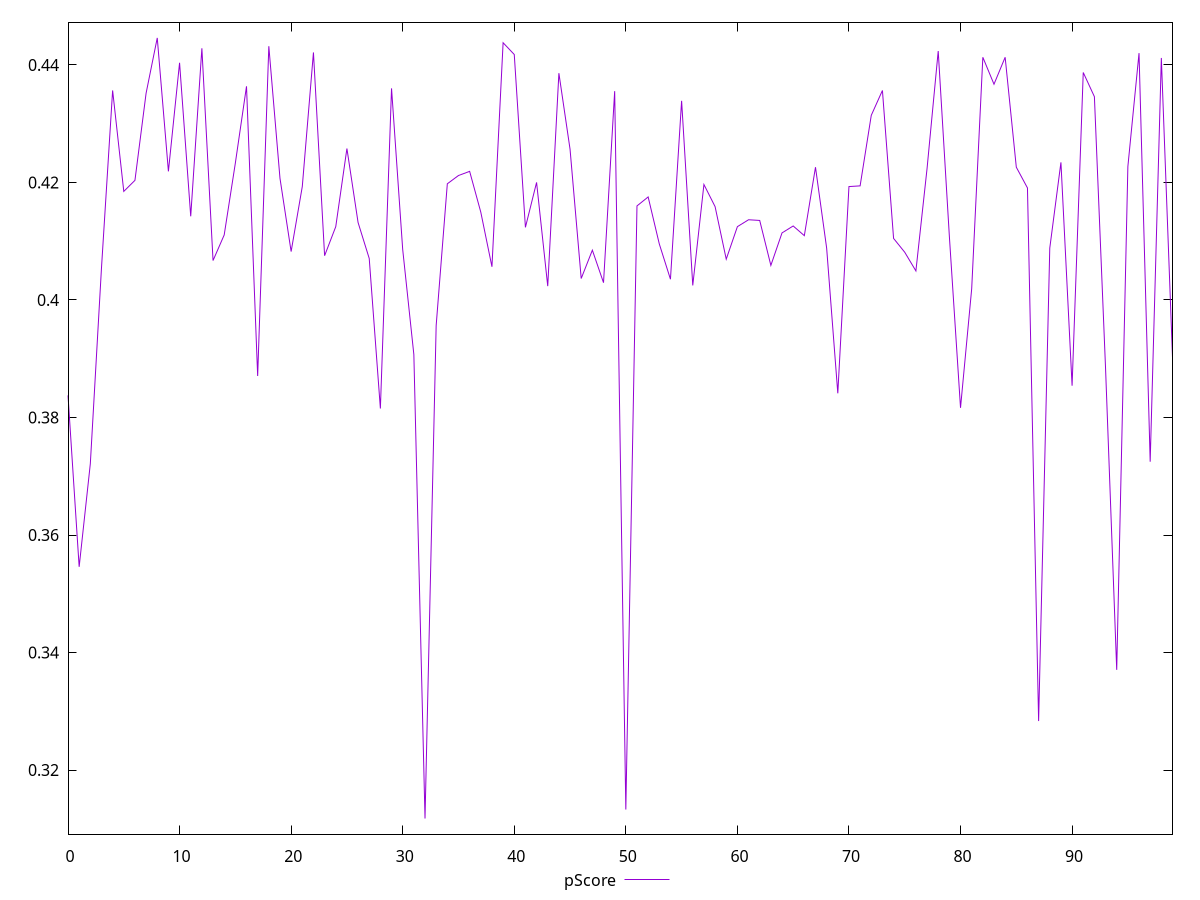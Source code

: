 reset

$pScore <<EOF
0 0.38376470588235295
1 0.35458823529411765
2 0.37211764705882355
3 0.40541176470588236
4 0.4356470588235294
5 0.41847058823529415
6 0.4203529411764706
7 0.4351764705882353
8 0.4445882352941176
9 0.4218823529411765
10 0.4403529411764706
11 0.41423529411764703
12 0.4428235294117647
13 0.40670588235294114
14 0.41105882352941175
15 0.4232941176470588
16 0.4363529411764706
17 0.3870588235294118
18 0.4431764705882353
19 0.42070588235294115
20 0.40823529411764703
21 0.4192941176470588
22 0.4421176470588235
23 0.40752941176470586
24 0.41247058823529414
25 0.42576470588235293
26 0.4131764705882353
27 0.40705882352941175
28 0.3815294117647059
29 0.436
30 0.40858823529411764
31 0.3907058823529412
32 0.31176470588235294
33 0.3956470588235294
34 0.41976470588235293
35 0.42117647058823526
36 0.4218823529411765
37 0.41494117647058826
38 0.4056470588235294
39 0.44376470588235295
40 0.44176470588235295
41 0.4123529411764706
42 0.42
43 0.4023529411764706
44 0.43858823529411767
45 0.4256470588235294
46 0.4036470588235294
47 0.40847058823529414
48 0.40294117647058825
49 0.4355294117647059
50 0.31329411764705883
51 0.416
52 0.41752941176470587
53 0.40952941176470586
54 0.4035294117647059
55 0.4338823529411765
56 0.40247058823529414
57 0.41964705882352943
58 0.4158823529411765
59 0.40694117647058825
60 0.41247058823529414
61 0.4136470588235294
62 0.41352941176470587
63 0.40588235294117647
64 0.41141176470588237
65 0.41258823529411764
66 0.41094117647058825
67 0.42258823529411765
68 0.4088235294117647
69 0.3841176470588235
70 0.4192941176470588
71 0.4194117647058824
72 0.4314117647058824
73 0.4356470588235294
74 0.41047058823529414
75 0.40811764705882353
76 0.40494117647058825
77 0.4223529411764706
78 0.4423529411764706
79 0.4108235294117647
80 0.3816470588235294
81 0.40188235294117647
82 0.44129411764705884
83 0.43670588235294117
84 0.44129411764705884
85 0.42258823529411765
86 0.41905882352941176
87 0.32835294117647057
88 0.4088235294117647
89 0.4234117647058824
90 0.38541176470588234
91 0.43870588235294117
92 0.43458823529411766
93 0.38835294117647057
94 0.33705882352941174
95 0.42270588235294115
96 0.442
97 0.3724705882352941
98 0.4411764705882353
99 0.39023529411764707
EOF

set key outside below
set xrange [0:99]
set yrange [0.30910823529411763:0.44724470588235293]
set trange [0.30910823529411763:0.44724470588235293]
set terminal svg size 640, 500 enhanced background rgb 'white'
set output "reports/report_00027_2021-02-24T12-40-31.850Z/uses-rel-preload/samples/music/pScore/values.svg"

plot $pScore title "pScore" with line

reset
